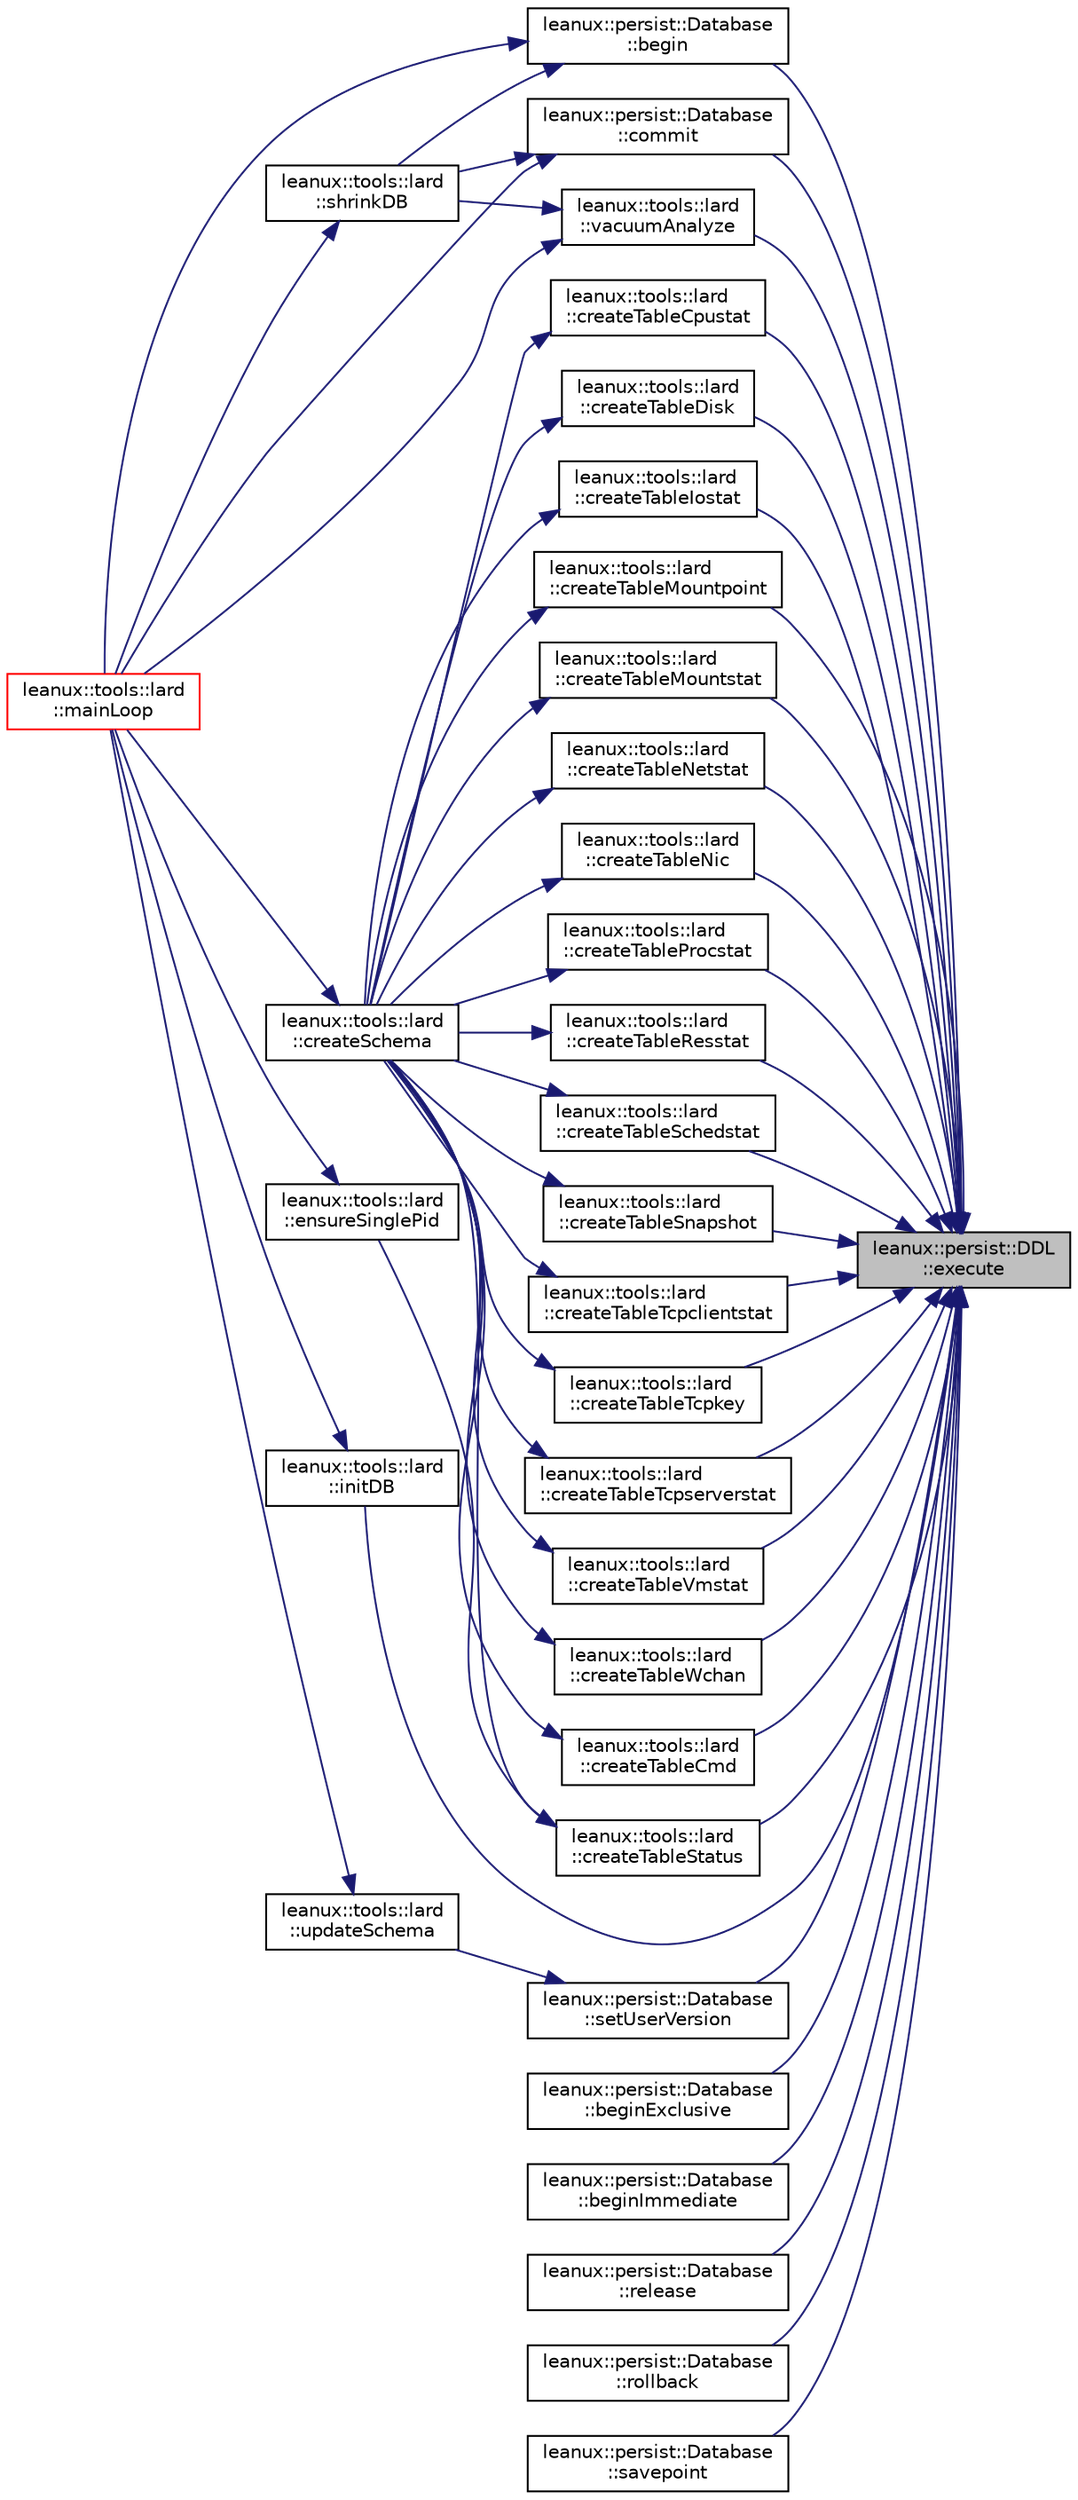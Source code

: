 digraph "leanux::persist::DDL::execute"
{
 // LATEX_PDF_SIZE
  bgcolor="transparent";
  edge [fontname="Helvetica",fontsize="10",labelfontname="Helvetica",labelfontsize="10"];
  node [fontname="Helvetica",fontsize="10",shape=record];
  rankdir="RL";
  Node1 [label="leanux::persist::DDL\l::execute",height=0.2,width=0.4,color="black", fillcolor="grey75", style="filled", fontcolor="black",tooltip="execute, throws Oops on error."];
  Node1 -> Node2 [dir="back",color="midnightblue",fontsize="10",style="solid",fontname="Helvetica"];
  Node2 [label="leanux::persist::Database\l::begin",height=0.2,width=0.4,color="black",URL="$classleanux_1_1persist_1_1Database.html#a4ff46a478b219a811b9fa6bede2642f4",tooltip="Begin a transaction."];
  Node2 -> Node3 [dir="back",color="midnightblue",fontsize="10",style="solid",fontname="Helvetica"];
  Node3 [label="leanux::tools::lard\l::mainLoop",height=0.2,width=0.4,color="red",URL="$namespaceleanux_1_1tools_1_1lard.html#a6de74bbef1d571bf7eb000e62900a11d",tooltip=" "];
  Node2 -> Node6 [dir="back",color="midnightblue",fontsize="10",style="solid",fontname="Helvetica"];
  Node6 [label="leanux::tools::lard\l::shrinkDB",height=0.2,width=0.4,color="black",URL="$namespaceleanux_1_1tools_1_1lard.html#a45d90387f852d7a71981b5d4ff93d8da",tooltip=" "];
  Node6 -> Node3 [dir="back",color="midnightblue",fontsize="10",style="solid",fontname="Helvetica"];
  Node1 -> Node7 [dir="back",color="midnightblue",fontsize="10",style="solid",fontname="Helvetica"];
  Node7 [label="leanux::persist::Database\l::beginExclusive",height=0.2,width=0.4,color="black",URL="$classleanux_1_1persist_1_1Database.html#a58328a067339c001f13305037fec1827",tooltip="Begin an exclusive transaction."];
  Node1 -> Node8 [dir="back",color="midnightblue",fontsize="10",style="solid",fontname="Helvetica"];
  Node8 [label="leanux::persist::Database\l::beginImmediate",height=0.2,width=0.4,color="black",URL="$classleanux_1_1persist_1_1Database.html#afe529cb079ee12a616a673d53722ca84",tooltip="Begin an immediate transaction."];
  Node1 -> Node9 [dir="back",color="midnightblue",fontsize="10",style="solid",fontname="Helvetica"];
  Node9 [label="leanux::persist::Database\l::commit",height=0.2,width=0.4,color="black",URL="$classleanux_1_1persist_1_1Database.html#a3066d61c7bc4107a97f01b851d8c2228",tooltip="Commit a transaction."];
  Node9 -> Node3 [dir="back",color="midnightblue",fontsize="10",style="solid",fontname="Helvetica"];
  Node9 -> Node6 [dir="back",color="midnightblue",fontsize="10",style="solid",fontname="Helvetica"];
  Node1 -> Node10 [dir="back",color="midnightblue",fontsize="10",style="solid",fontname="Helvetica"];
  Node10 [label="leanux::tools::lard\l::createTableCmd",height=0.2,width=0.4,color="black",URL="$namespaceleanux_1_1tools_1_1lard.html#af2ef8f47d2f418a7d47094fcee406ec0",tooltip=" "];
  Node10 -> Node11 [dir="back",color="midnightblue",fontsize="10",style="solid",fontname="Helvetica"];
  Node11 [label="leanux::tools::lard\l::createSchema",height=0.2,width=0.4,color="black",URL="$namespaceleanux_1_1tools_1_1lard.html#a4f52f68eb8bc686294b04d3138d48740",tooltip=" "];
  Node11 -> Node3 [dir="back",color="midnightblue",fontsize="10",style="solid",fontname="Helvetica"];
  Node1 -> Node12 [dir="back",color="midnightblue",fontsize="10",style="solid",fontname="Helvetica"];
  Node12 [label="leanux::tools::lard\l::createTableCpustat",height=0.2,width=0.4,color="black",URL="$namespaceleanux_1_1tools_1_1lard.html#a83ef9ad4dc00e23816c0a6208d85aa9b",tooltip=" "];
  Node12 -> Node11 [dir="back",color="midnightblue",fontsize="10",style="solid",fontname="Helvetica"];
  Node1 -> Node13 [dir="back",color="midnightblue",fontsize="10",style="solid",fontname="Helvetica"];
  Node13 [label="leanux::tools::lard\l::createTableDisk",height=0.2,width=0.4,color="black",URL="$namespaceleanux_1_1tools_1_1lard.html#af1d9ed71437fe1246062c7d5dcde6eda",tooltip=" "];
  Node13 -> Node11 [dir="back",color="midnightblue",fontsize="10",style="solid",fontname="Helvetica"];
  Node1 -> Node14 [dir="back",color="midnightblue",fontsize="10",style="solid",fontname="Helvetica"];
  Node14 [label="leanux::tools::lard\l::createTableIostat",height=0.2,width=0.4,color="black",URL="$namespaceleanux_1_1tools_1_1lard.html#aa7dd5685fe34fea5a779e517ccc48d8c",tooltip=" "];
  Node14 -> Node11 [dir="back",color="midnightblue",fontsize="10",style="solid",fontname="Helvetica"];
  Node1 -> Node15 [dir="back",color="midnightblue",fontsize="10",style="solid",fontname="Helvetica"];
  Node15 [label="leanux::tools::lard\l::createTableMountpoint",height=0.2,width=0.4,color="black",URL="$namespaceleanux_1_1tools_1_1lard.html#ad003cbae3a86514160367e8dbeccbecc",tooltip=" "];
  Node15 -> Node11 [dir="back",color="midnightblue",fontsize="10",style="solid",fontname="Helvetica"];
  Node1 -> Node16 [dir="back",color="midnightblue",fontsize="10",style="solid",fontname="Helvetica"];
  Node16 [label="leanux::tools::lard\l::createTableMountstat",height=0.2,width=0.4,color="black",URL="$namespaceleanux_1_1tools_1_1lard.html#a401c6c4b3e49ad213a0319c541efc3d6",tooltip=" "];
  Node16 -> Node11 [dir="back",color="midnightblue",fontsize="10",style="solid",fontname="Helvetica"];
  Node1 -> Node17 [dir="back",color="midnightblue",fontsize="10",style="solid",fontname="Helvetica"];
  Node17 [label="leanux::tools::lard\l::createTableNetstat",height=0.2,width=0.4,color="black",URL="$namespaceleanux_1_1tools_1_1lard.html#a15a017bdb0ea0ca666940ee78ef498bc",tooltip=" "];
  Node17 -> Node11 [dir="back",color="midnightblue",fontsize="10",style="solid",fontname="Helvetica"];
  Node1 -> Node18 [dir="back",color="midnightblue",fontsize="10",style="solid",fontname="Helvetica"];
  Node18 [label="leanux::tools::lard\l::createTableNic",height=0.2,width=0.4,color="black",URL="$namespaceleanux_1_1tools_1_1lard.html#a5737481af8c6777cf236fa22e124f383",tooltip=" "];
  Node18 -> Node11 [dir="back",color="midnightblue",fontsize="10",style="solid",fontname="Helvetica"];
  Node1 -> Node19 [dir="back",color="midnightblue",fontsize="10",style="solid",fontname="Helvetica"];
  Node19 [label="leanux::tools::lard\l::createTableProcstat",height=0.2,width=0.4,color="black",URL="$namespaceleanux_1_1tools_1_1lard.html#ad7f56c0bcfab535ac513b5af00d622f7",tooltip=" "];
  Node19 -> Node11 [dir="back",color="midnightblue",fontsize="10",style="solid",fontname="Helvetica"];
  Node1 -> Node20 [dir="back",color="midnightblue",fontsize="10",style="solid",fontname="Helvetica"];
  Node20 [label="leanux::tools::lard\l::createTableResstat",height=0.2,width=0.4,color="black",URL="$namespaceleanux_1_1tools_1_1lard.html#a69219ad1d3c059a04dc134e6a054b99e",tooltip=" "];
  Node20 -> Node11 [dir="back",color="midnightblue",fontsize="10",style="solid",fontname="Helvetica"];
  Node1 -> Node21 [dir="back",color="midnightblue",fontsize="10",style="solid",fontname="Helvetica"];
  Node21 [label="leanux::tools::lard\l::createTableSchedstat",height=0.2,width=0.4,color="black",URL="$namespaceleanux_1_1tools_1_1lard.html#a436346c9cf993a22564e605574a2d0cd",tooltip=" "];
  Node21 -> Node11 [dir="back",color="midnightblue",fontsize="10",style="solid",fontname="Helvetica"];
  Node1 -> Node22 [dir="back",color="midnightblue",fontsize="10",style="solid",fontname="Helvetica"];
  Node22 [label="leanux::tools::lard\l::createTableSnapshot",height=0.2,width=0.4,color="black",URL="$namespaceleanux_1_1tools_1_1lard.html#a232257ac3ea3a4467e6fb61264c7a83e",tooltip=" "];
  Node22 -> Node11 [dir="back",color="midnightblue",fontsize="10",style="solid",fontname="Helvetica"];
  Node1 -> Node23 [dir="back",color="midnightblue",fontsize="10",style="solid",fontname="Helvetica"];
  Node23 [label="leanux::tools::lard\l::createTableStatus",height=0.2,width=0.4,color="black",URL="$namespaceleanux_1_1tools_1_1lard.html#adcd2bb743c2378bf3f23e994bdafe4ce",tooltip=" "];
  Node23 -> Node11 [dir="back",color="midnightblue",fontsize="10",style="solid",fontname="Helvetica"];
  Node23 -> Node24 [dir="back",color="midnightblue",fontsize="10",style="solid",fontname="Helvetica"];
  Node24 [label="leanux::tools::lard\l::ensureSinglePid",height=0.2,width=0.4,color="black",URL="$namespaceleanux_1_1tools_1_1lard.html#aee987aaaf44a4832b535ecf78065d963",tooltip=" "];
  Node24 -> Node3 [dir="back",color="midnightblue",fontsize="10",style="solid",fontname="Helvetica"];
  Node1 -> Node25 [dir="back",color="midnightblue",fontsize="10",style="solid",fontname="Helvetica"];
  Node25 [label="leanux::tools::lard\l::createTableTcpclientstat",height=0.2,width=0.4,color="black",URL="$namespaceleanux_1_1tools_1_1lard.html#ae637f097c60288ee33b8218f8e0295a5",tooltip=" "];
  Node25 -> Node11 [dir="back",color="midnightblue",fontsize="10",style="solid",fontname="Helvetica"];
  Node1 -> Node26 [dir="back",color="midnightblue",fontsize="10",style="solid",fontname="Helvetica"];
  Node26 [label="leanux::tools::lard\l::createTableTcpkey",height=0.2,width=0.4,color="black",URL="$namespaceleanux_1_1tools_1_1lard.html#a6621a1bc056c7712ecebb7b15255ff33",tooltip=" "];
  Node26 -> Node11 [dir="back",color="midnightblue",fontsize="10",style="solid",fontname="Helvetica"];
  Node1 -> Node27 [dir="back",color="midnightblue",fontsize="10",style="solid",fontname="Helvetica"];
  Node27 [label="leanux::tools::lard\l::createTableTcpserverstat",height=0.2,width=0.4,color="black",URL="$namespaceleanux_1_1tools_1_1lard.html#aeb1455d1498381d103267cff530bebc3",tooltip=" "];
  Node27 -> Node11 [dir="back",color="midnightblue",fontsize="10",style="solid",fontname="Helvetica"];
  Node1 -> Node28 [dir="back",color="midnightblue",fontsize="10",style="solid",fontname="Helvetica"];
  Node28 [label="leanux::tools::lard\l::createTableVmstat",height=0.2,width=0.4,color="black",URL="$namespaceleanux_1_1tools_1_1lard.html#ab2c2798337d6dc7df7462e269cacf5d8",tooltip=" "];
  Node28 -> Node11 [dir="back",color="midnightblue",fontsize="10",style="solid",fontname="Helvetica"];
  Node1 -> Node29 [dir="back",color="midnightblue",fontsize="10",style="solid",fontname="Helvetica"];
  Node29 [label="leanux::tools::lard\l::createTableWchan",height=0.2,width=0.4,color="black",URL="$namespaceleanux_1_1tools_1_1lard.html#afe7d06462ac7d35a5e16bbc4d39c57ba",tooltip=" "];
  Node29 -> Node11 [dir="back",color="midnightblue",fontsize="10",style="solid",fontname="Helvetica"];
  Node1 -> Node30 [dir="back",color="midnightblue",fontsize="10",style="solid",fontname="Helvetica"];
  Node30 [label="leanux::tools::lard\l::initDB",height=0.2,width=0.4,color="black",URL="$namespaceleanux_1_1tools_1_1lard.html#a9492d51a0046e33c7a4dda4229537548",tooltip="set page_size and enable WAL mode."];
  Node30 -> Node3 [dir="back",color="midnightblue",fontsize="10",style="solid",fontname="Helvetica"];
  Node1 -> Node31 [dir="back",color="midnightblue",fontsize="10",style="solid",fontname="Helvetica"];
  Node31 [label="leanux::persist::Database\l::release",height=0.2,width=0.4,color="black",URL="$classleanux_1_1persist_1_1Database.html#a8047d1d24fd18198bc93b265c343f684",tooltip="Release a savepoint."];
  Node1 -> Node32 [dir="back",color="midnightblue",fontsize="10",style="solid",fontname="Helvetica"];
  Node32 [label="leanux::persist::Database\l::rollback",height=0.2,width=0.4,color="black",URL="$classleanux_1_1persist_1_1Database.html#a86d44b1ba272befd9c84c748a1e6a4bd",tooltip="Rollback a transaction."];
  Node1 -> Node33 [dir="back",color="midnightblue",fontsize="10",style="solid",fontname="Helvetica"];
  Node33 [label="leanux::persist::Database\l::savepoint",height=0.2,width=0.4,color="black",URL="$classleanux_1_1persist_1_1Database.html#a82999a376d576a6bcc7a99d70b4aca92",tooltip="Create a named savepoint."];
  Node1 -> Node34 [dir="back",color="midnightblue",fontsize="10",style="solid",fontname="Helvetica"];
  Node34 [label="leanux::persist::Database\l::setUserVersion",height=0.2,width=0.4,color="black",URL="$classleanux_1_1persist_1_1Database.html#a24f88f33e32348bc419ec32f0880b114",tooltip="set the user_version pragma"];
  Node34 -> Node35 [dir="back",color="midnightblue",fontsize="10",style="solid",fontname="Helvetica"];
  Node35 [label="leanux::tools::lard\l::updateSchema",height=0.2,width=0.4,color="black",URL="$namespaceleanux_1_1tools_1_1lard.html#a916cea2cf80aa0a17a8f96c8a7b19a8a",tooltip=" "];
  Node35 -> Node3 [dir="back",color="midnightblue",fontsize="10",style="solid",fontname="Helvetica"];
  Node1 -> Node36 [dir="back",color="midnightblue",fontsize="10",style="solid",fontname="Helvetica"];
  Node36 [label="leanux::tools::lard\l::vacuumAnalyze",height=0.2,width=0.4,color="black",URL="$namespaceleanux_1_1tools_1_1lard.html#af293f8b5b80c0189b1dc1904fe94d9bf",tooltip=" "];
  Node36 -> Node3 [dir="back",color="midnightblue",fontsize="10",style="solid",fontname="Helvetica"];
  Node36 -> Node6 [dir="back",color="midnightblue",fontsize="10",style="solid",fontname="Helvetica"];
}
